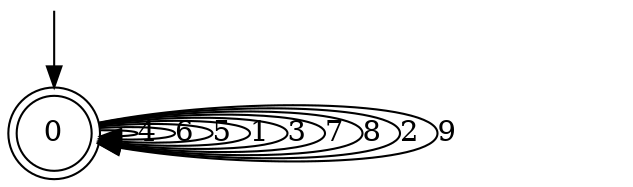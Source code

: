 digraph g {

	s0 [shape="doublecircle" label="0"];
	s0 -> s0 [label="4"];
	s0 -> s0 [label="6"];
	s0 -> s0 [label="5"];
	s0 -> s0 [label="1"];
	s0 -> s0 [label="3"];
	s0 -> s0 [label="7"];
	s0 -> s0 [label="8"];
	s0 -> s0 [label="2"];
	s0 -> s0 [label="9"];

__start0 [label="" shape="none" width="0" height="0"];
__start0 -> s0;

}
